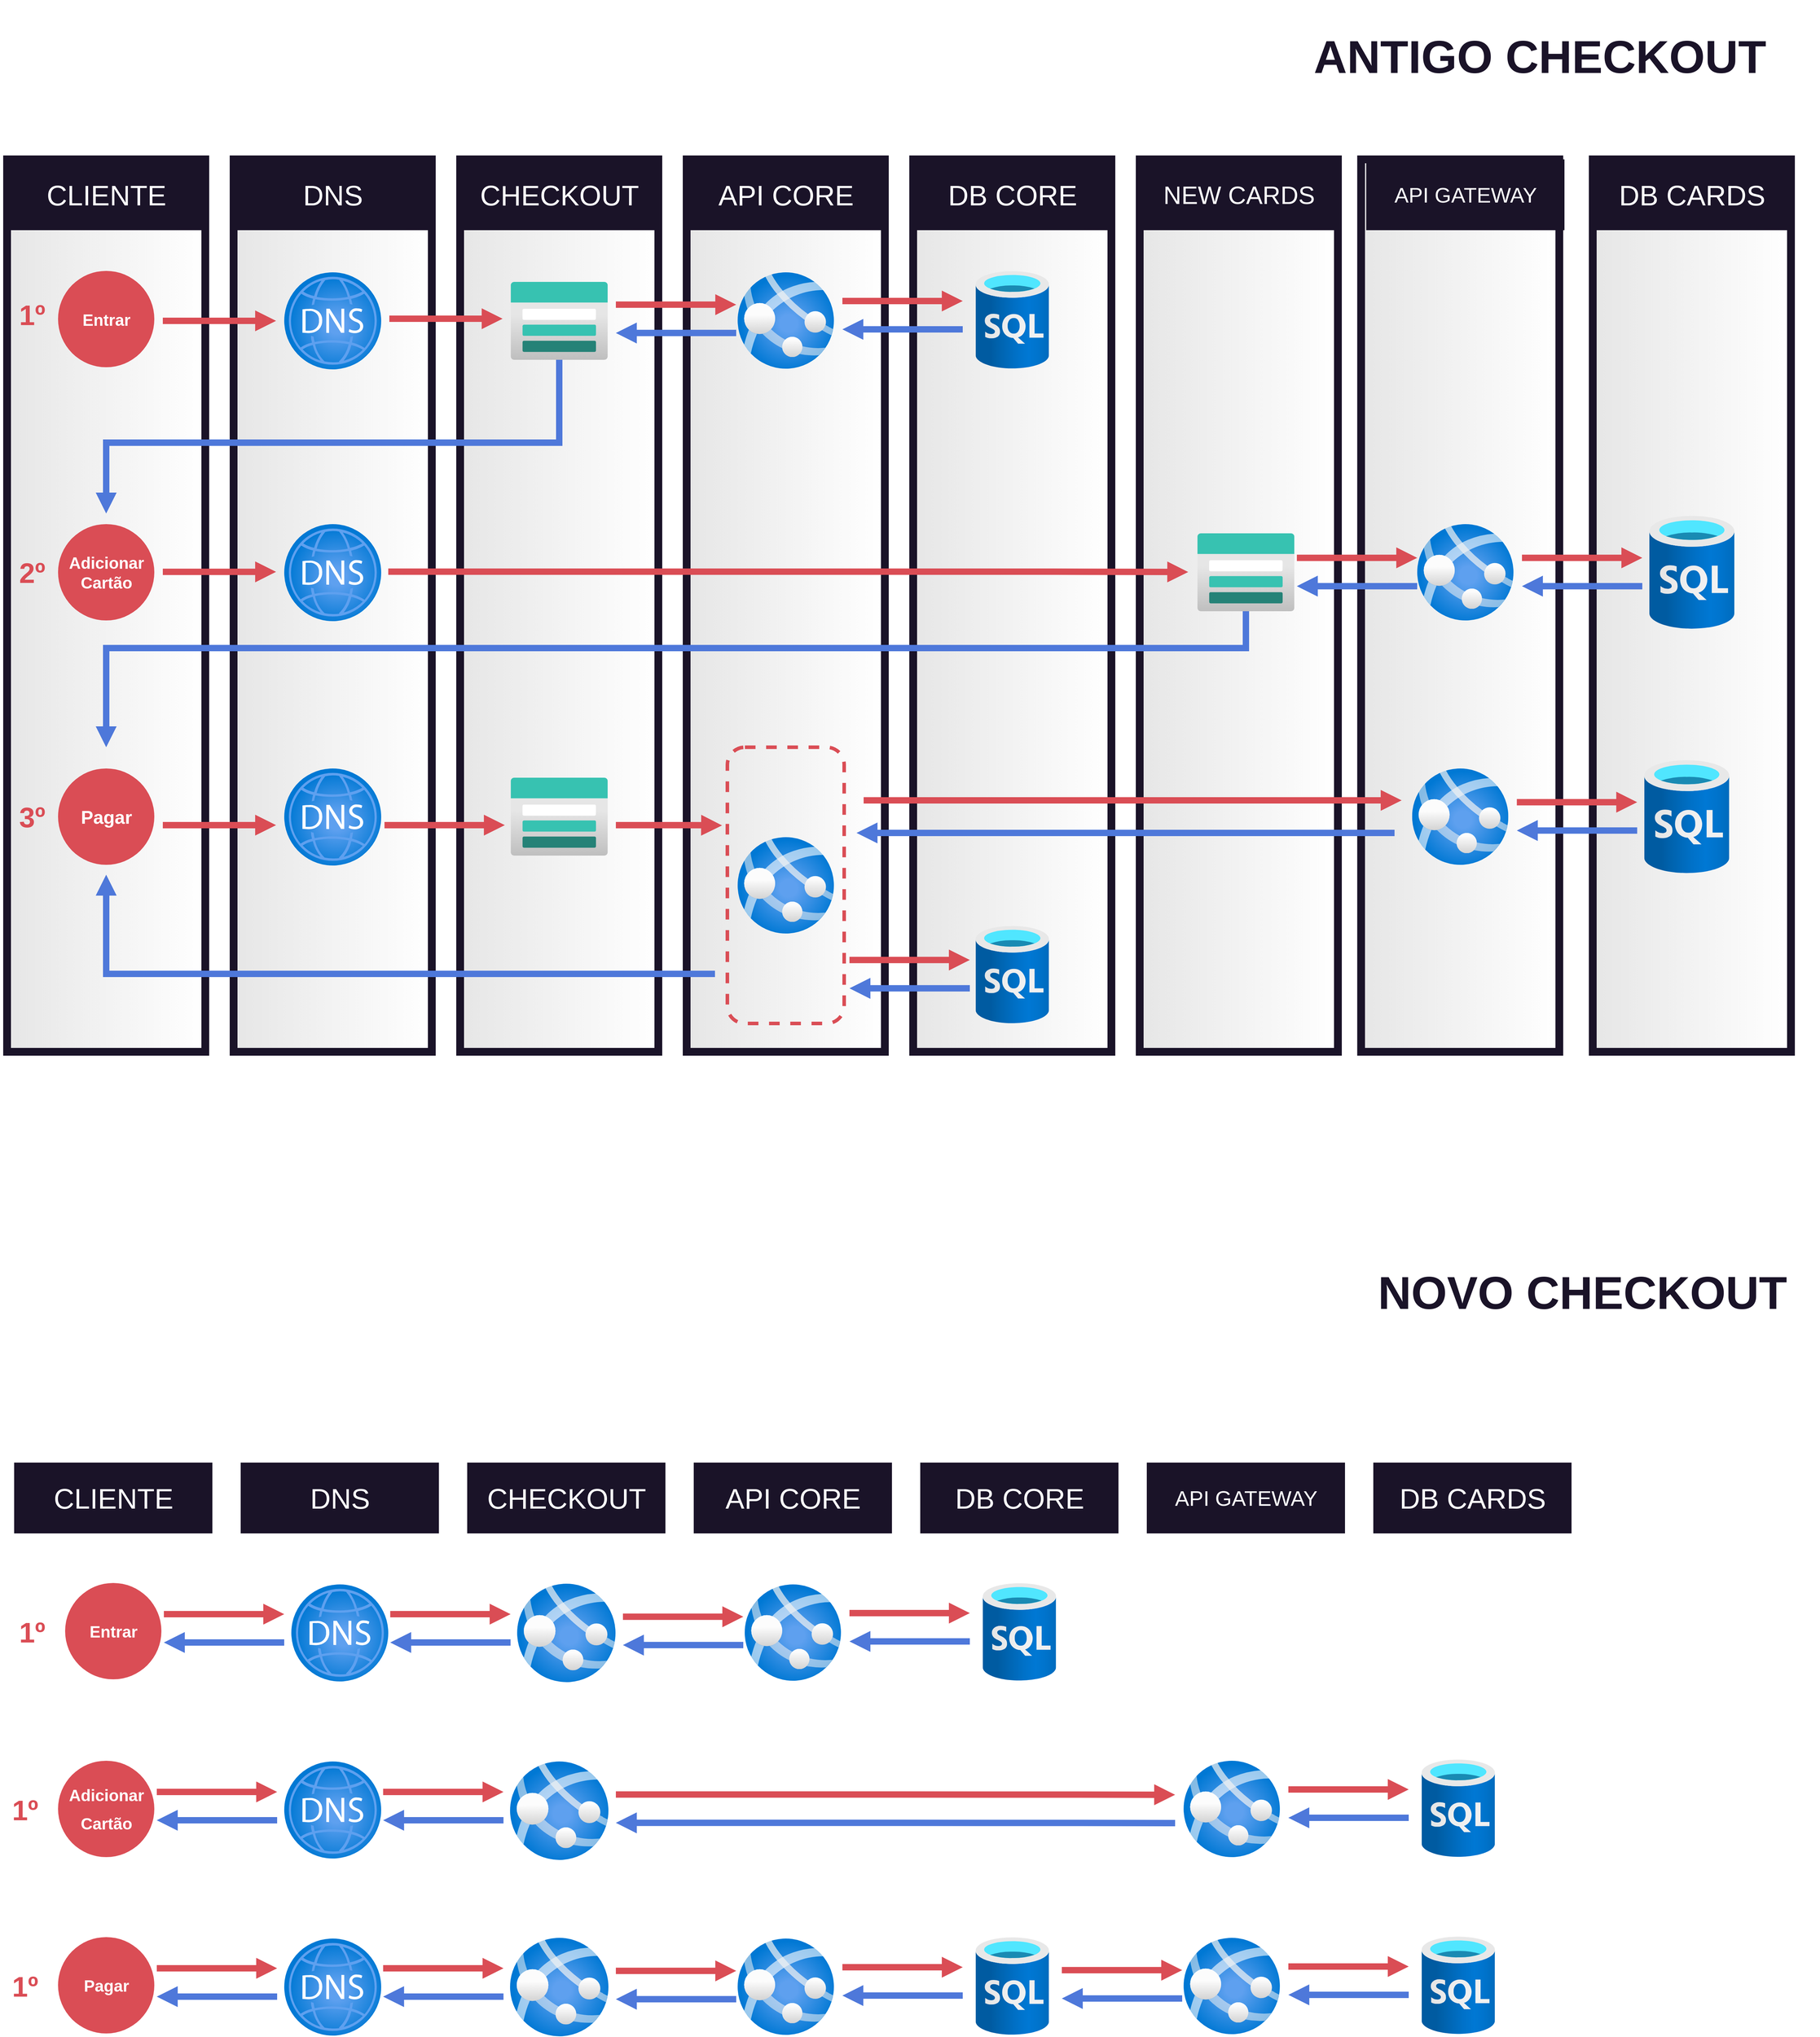<mxfile version="14.2.9" type="github">
  <diagram id="f_o0BvziBfYcsVFwPopD" name="Page-1">
    <mxGraphModel dx="2170" dy="1977" grid="1" gridSize="10" guides="1" tooltips="1" connect="1" arrows="1" fold="1" page="1" pageScale="1" pageWidth="1169" pageHeight="827" math="0" shadow="0">
      <root>
        <mxCell id="0" />
        <mxCell id="1" parent="0" />
        <mxCell id="vXBK9l9yCr8DbJ2hp1-x-25" value="" style="rounded=0;whiteSpace=wrap;html=1;strokeColor=#1A1328;strokeWidth=11;gradientDirection=east;gradientColor=#FFFFFF;fillColor=#E6E6E6;" vertex="1" parent="1">
          <mxGeometry x="2320" y="220" width="280" height="1260" as="geometry" />
        </mxCell>
        <mxCell id="vXBK9l9yCr8DbJ2hp1-x-24" value="" style="rounded=0;whiteSpace=wrap;html=1;strokeColor=#1A1328;strokeWidth=11;gradientDirection=east;gradientColor=#FFFFFF;fillColor=#E6E6E6;" vertex="1" parent="1">
          <mxGeometry x="1992.75" y="220" width="280" height="1260" as="geometry" />
        </mxCell>
        <mxCell id="vXBK9l9yCr8DbJ2hp1-x-21" value="" style="rounded=0;whiteSpace=wrap;html=1;strokeColor=#1A1328;strokeWidth=11;gradientDirection=east;gradientColor=#FFFFFF;fillColor=#E6E6E6;" vertex="1" parent="1">
          <mxGeometry x="1680" y="220" width="280" height="1260" as="geometry" />
        </mxCell>
        <mxCell id="vXBK9l9yCr8DbJ2hp1-x-19" value="" style="rounded=0;whiteSpace=wrap;html=1;strokeColor=#1A1328;strokeWidth=11;gradientDirection=east;gradientColor=#FFFFFF;fillColor=#E6E6E6;" vertex="1" parent="1">
          <mxGeometry x="1360" y="220" width="280" height="1260" as="geometry" />
        </mxCell>
        <mxCell id="vXBK9l9yCr8DbJ2hp1-x-18" value="" style="rounded=0;whiteSpace=wrap;html=1;strokeColor=#1A1328;strokeWidth=11;gradientDirection=east;gradientColor=#FFFFFF;fillColor=#E6E6E6;" vertex="1" parent="1">
          <mxGeometry x="1040" y="220" width="280" height="1260" as="geometry" />
        </mxCell>
        <mxCell id="vXBK9l9yCr8DbJ2hp1-x-17" value="" style="rounded=0;whiteSpace=wrap;html=1;strokeColor=#1A1328;strokeWidth=11;gradientDirection=east;gradientColor=#FFFFFF;fillColor=#E6E6E6;" vertex="1" parent="1">
          <mxGeometry x="720" y="220" width="280" height="1260" as="geometry" />
        </mxCell>
        <mxCell id="vXBK9l9yCr8DbJ2hp1-x-10" value="" style="rounded=0;whiteSpace=wrap;html=1;strokeColor=#1A1328;strokeWidth=11;gradientDirection=east;gradientColor=#FFFFFF;fillColor=#E6E6E6;" vertex="1" parent="1">
          <mxGeometry x="400" y="220" width="280" height="1260" as="geometry" />
        </mxCell>
        <mxCell id="3HDrs7TiIz97HyeVfw63-21" value="" style="group" parent="1" vertex="1" connectable="0">
          <mxGeometry x="80" y="220" width="280" height="1260" as="geometry" />
        </mxCell>
        <mxCell id="vXBK9l9yCr8DbJ2hp1-x-9" value="" style="rounded=0;whiteSpace=wrap;html=1;strokeColor=#1A1328;strokeWidth=11;gradientDirection=east;gradientColor=#FFFFFF;fillColor=#E6E6E6;" vertex="1" parent="3HDrs7TiIz97HyeVfw63-21">
          <mxGeometry width="280" height="1260" as="geometry" />
        </mxCell>
        <mxCell id="3HDrs7TiIz97HyeVfw63-8" value="" style="rounded=0;whiteSpace=wrap;html=1;strokeColor=none;fillColor=#1a1328;" parent="3HDrs7TiIz97HyeVfw63-21" vertex="1">
          <mxGeometry width="280" height="100" as="geometry" />
        </mxCell>
        <mxCell id="3HDrs7TiIz97HyeVfw63-1" value="&lt;blockquote&gt;&lt;font style=&quot;font-size: 40px&quot; color=&quot;#ffffff&quot;&gt;CLIENTE&lt;/font&gt;&lt;/blockquote&gt;" style="text;html=1;align=center;verticalAlign=middle;resizable=0;points=[];autosize=1;" parent="3HDrs7TiIz97HyeVfw63-21" vertex="1">
          <mxGeometry x="10" y="25" width="260" height="50" as="geometry" />
        </mxCell>
        <mxCell id="KzzJCXppMp0--s7cKcIQ-2" value="&lt;p&gt;&lt;span style=&quot;font-size: 40px&quot;&gt;&lt;font color=&quot;#da4d55&quot;&gt;&lt;b&gt;1º&lt;/b&gt;&lt;/font&gt;&lt;/span&gt;&lt;/p&gt;" style="text;html=1;align=center;verticalAlign=middle;resizable=0;points=[];autosize=1;" parent="3HDrs7TiIz97HyeVfw63-21" vertex="1">
          <mxGeometry x="10" y="194" width="50" height="50" as="geometry" />
        </mxCell>
        <mxCell id="vXBK9l9yCr8DbJ2hp1-x-8" value="&lt;p&gt;&lt;span style=&quot;font-size: 40px&quot;&gt;&lt;font color=&quot;#da4d55&quot;&gt;&lt;b&gt;3º&lt;/b&gt;&lt;/font&gt;&lt;/span&gt;&lt;/p&gt;" style="text;html=1;align=center;verticalAlign=middle;resizable=0;points=[];autosize=1;" vertex="1" parent="3HDrs7TiIz97HyeVfw63-21">
          <mxGeometry x="10" y="903" width="50" height="50" as="geometry" />
        </mxCell>
        <mxCell id="vXBK9l9yCr8DbJ2hp1-x-5" value="" style="group" vertex="1" connectable="0" parent="1">
          <mxGeometry x="130" y="2230" width="200" height="136" as="geometry" />
        </mxCell>
        <mxCell id="vXBK9l9yCr8DbJ2hp1-x-6" value="" style="ellipse;whiteSpace=wrap;html=1;aspect=fixed;fillColor=#DA4D55;strokeColor=none;" vertex="1" parent="vXBK9l9yCr8DbJ2hp1-x-5">
          <mxGeometry x="32" width="136" height="136" as="geometry" />
        </mxCell>
        <mxCell id="vXBK9l9yCr8DbJ2hp1-x-7" value="&lt;blockquote&gt;&lt;font color=&quot;#ffffff&quot;&gt;&lt;span style=&quot;font-size: 23px&quot;&gt;&lt;b&gt;Entrar&lt;/b&gt;&lt;/span&gt;&lt;/font&gt;&lt;/blockquote&gt;" style="text;html=1;align=center;verticalAlign=middle;resizable=0;points=[];autosize=1;" vertex="1" parent="vXBK9l9yCr8DbJ2hp1-x-5">
          <mxGeometry x="20" y="44" width="160" height="50" as="geometry" />
        </mxCell>
        <mxCell id="aMvKOuap34xrqxoU1A8s-1" value="" style="group" parent="1" vertex="1" connectable="0">
          <mxGeometry x="120" y="377.5" width="200" height="136" as="geometry" />
        </mxCell>
        <mxCell id="aMvKOuap34xrqxoU1A8s-2" value="" style="ellipse;whiteSpace=wrap;html=1;aspect=fixed;fillColor=#DA4D55;strokeColor=none;" parent="aMvKOuap34xrqxoU1A8s-1" vertex="1">
          <mxGeometry x="32" width="136" height="136" as="geometry" />
        </mxCell>
        <mxCell id="aMvKOuap34xrqxoU1A8s-3" value="&lt;blockquote&gt;&lt;font color=&quot;#ffffff&quot;&gt;&lt;span style=&quot;font-size: 23px&quot;&gt;&lt;b&gt;Entrar&lt;/b&gt;&lt;/span&gt;&lt;/font&gt;&lt;/blockquote&gt;" style="text;html=1;align=center;verticalAlign=middle;resizable=0;points=[];autosize=1;" parent="aMvKOuap34xrqxoU1A8s-1" vertex="1">
          <mxGeometry x="20" y="44" width="160" height="50" as="geometry" />
        </mxCell>
        <mxCell id="KzzJCXppMp0--s7cKcIQ-30" value="" style="rounded=1;whiteSpace=wrap;html=1;gradientColor=none;fillColor=none;dashed=1;strokeColor=#DA4D55;strokeWidth=5;glass=0;" parent="1" vertex="1">
          <mxGeometry x="1097.5" y="1050" width="165" height="390" as="geometry" />
        </mxCell>
        <mxCell id="3HDrs7TiIz97HyeVfw63-12" value="" style="shape=image;imageAspect=0;aspect=fixed;verticalLabelPosition=bottom;verticalAlign=top;image=https://encrypted-tbn0.gstatic.com/images?q=tbn:ANd9GcRmZmVbQkiHEiLqcfqpbLFbAjQ5cH3HpS4ydA&amp;usqp=CAU;" parent="1" vertex="1">
          <mxGeometry x="70" y="-5" width="370.91" height="160" as="geometry" />
        </mxCell>
        <mxCell id="3HDrs7TiIz97HyeVfw63-22" value="" style="group" parent="1" vertex="1" connectable="0">
          <mxGeometry x="400" y="220" width="280" height="100" as="geometry" />
        </mxCell>
        <mxCell id="3HDrs7TiIz97HyeVfw63-14" value="" style="rounded=0;whiteSpace=wrap;html=1;strokeColor=none;fillColor=#1a1328;" parent="3HDrs7TiIz97HyeVfw63-22" vertex="1">
          <mxGeometry width="280" height="100" as="geometry" />
        </mxCell>
        <mxCell id="3HDrs7TiIz97HyeVfw63-2" value="&lt;blockquote&gt;&lt;span style=&quot;font-size: 40px&quot;&gt;&lt;font color=&quot;#ffffff&quot;&gt;DNS&lt;/font&gt;&lt;/span&gt;&lt;/blockquote&gt;" style="text;html=1;align=center;verticalAlign=middle;resizable=0;points=[];autosize=1;" parent="3HDrs7TiIz97HyeVfw63-22" vertex="1">
          <mxGeometry x="50" y="25" width="180" height="50" as="geometry" />
        </mxCell>
        <mxCell id="3HDrs7TiIz97HyeVfw63-23" value="" style="group" parent="1" vertex="1" connectable="0">
          <mxGeometry x="700" y="220" width="320" height="100" as="geometry" />
        </mxCell>
        <mxCell id="3HDrs7TiIz97HyeVfw63-15" value="" style="rounded=0;whiteSpace=wrap;html=1;strokeColor=none;fillColor=#1a1328;" parent="3HDrs7TiIz97HyeVfw63-23" vertex="1">
          <mxGeometry x="20" width="280" height="100" as="geometry" />
        </mxCell>
        <mxCell id="3HDrs7TiIz97HyeVfw63-3" value="&lt;blockquote&gt;&lt;font style=&quot;font-size: 40px&quot; color=&quot;#ffffff&quot;&gt;CHECKOUT&lt;/font&gt;&lt;/blockquote&gt;" style="text;html=1;align=center;verticalAlign=middle;resizable=0;points=[];autosize=1;" parent="3HDrs7TiIz97HyeVfw63-23" vertex="1">
          <mxGeometry y="25" width="320" height="50" as="geometry" />
        </mxCell>
        <mxCell id="3HDrs7TiIz97HyeVfw63-24" value="" style="group" parent="1" vertex="1" connectable="0">
          <mxGeometry x="1035" y="220" width="290" height="100" as="geometry" />
        </mxCell>
        <mxCell id="3HDrs7TiIz97HyeVfw63-16" value="" style="rounded=0;whiteSpace=wrap;html=1;strokeColor=none;fillColor=#1a1328;" parent="3HDrs7TiIz97HyeVfw63-24" vertex="1">
          <mxGeometry x="5" width="280" height="100" as="geometry" />
        </mxCell>
        <mxCell id="3HDrs7TiIz97HyeVfw63-4" value="&lt;blockquote&gt;&lt;font style=&quot;font-size: 40px&quot; color=&quot;#ffffff&quot;&gt;API CORE&lt;/font&gt;&lt;/blockquote&gt;" style="text;html=1;align=center;verticalAlign=middle;resizable=0;points=[];autosize=1;" parent="3HDrs7TiIz97HyeVfw63-24" vertex="1">
          <mxGeometry y="25" width="290" height="50" as="geometry" />
        </mxCell>
        <mxCell id="3HDrs7TiIz97HyeVfw63-25" value="" style="group" parent="1" vertex="1" connectable="0">
          <mxGeometry x="1360" y="220" width="280" height="100" as="geometry" />
        </mxCell>
        <mxCell id="3HDrs7TiIz97HyeVfw63-17" value="" style="rounded=0;whiteSpace=wrap;html=1;strokeColor=none;fillColor=#1a1328;" parent="3HDrs7TiIz97HyeVfw63-25" vertex="1">
          <mxGeometry width="280" height="100" as="geometry" />
        </mxCell>
        <mxCell id="3HDrs7TiIz97HyeVfw63-5" value="&lt;blockquote&gt;&lt;font style=&quot;font-size: 40px&quot; color=&quot;#ffffff&quot;&gt;DB CORE&lt;/font&gt;&lt;/blockquote&gt;" style="text;html=1;align=center;verticalAlign=middle;resizable=0;points=[];autosize=1;" parent="3HDrs7TiIz97HyeVfw63-25" vertex="1">
          <mxGeometry y="25" width="280" height="50" as="geometry" />
        </mxCell>
        <mxCell id="3HDrs7TiIz97HyeVfw63-26" value="" style="group" parent="1" vertex="1" connectable="0">
          <mxGeometry x="1990" y="220" width="300" height="100" as="geometry" />
        </mxCell>
        <mxCell id="3HDrs7TiIz97HyeVfw63-18" value="" style="rounded=0;whiteSpace=wrap;html=1;strokeColor=none;fillColor=#1a1328;" parent="3HDrs7TiIz97HyeVfw63-26" vertex="1">
          <mxGeometry x="10" width="280" height="100" as="geometry" />
        </mxCell>
        <mxCell id="3HDrs7TiIz97HyeVfw63-6" value="&lt;blockquote style=&quot;font-size: 30px&quot;&gt;&lt;font color=&quot;#ffffff&quot; style=&quot;font-size: 30px&quot;&gt;API&amp;nbsp;&lt;/font&gt;&lt;span style=&quot;color: rgb(255 , 255 , 255)&quot;&gt;GATEWAY&lt;/span&gt;&lt;/blockquote&gt;" style="text;html=1;align=center;verticalAlign=middle;resizable=0;points=[];autosize=1;" parent="3HDrs7TiIz97HyeVfw63-26" vertex="1">
          <mxGeometry y="10" width="300" height="80" as="geometry" />
        </mxCell>
        <mxCell id="3HDrs7TiIz97HyeVfw63-27" value="" style="group" parent="1" vertex="1" connectable="0">
          <mxGeometry x="2310" y="220" width="300" height="100" as="geometry" />
        </mxCell>
        <mxCell id="3HDrs7TiIz97HyeVfw63-19" value="" style="rounded=0;whiteSpace=wrap;html=1;strokeColor=none;fillColor=#1a1328;" parent="3HDrs7TiIz97HyeVfw63-27" vertex="1">
          <mxGeometry x="10" width="280" height="100" as="geometry" />
        </mxCell>
        <mxCell id="3HDrs7TiIz97HyeVfw63-7" value="&lt;blockquote&gt;&lt;font style=&quot;font-size: 40px&quot; color=&quot;#ffffff&quot;&gt;DB CARDS&lt;/font&gt;&lt;/blockquote&gt;" style="text;html=1;align=center;verticalAlign=middle;resizable=0;points=[];autosize=1;" parent="3HDrs7TiIz97HyeVfw63-27" vertex="1">
          <mxGeometry y="25" width="300" height="50" as="geometry" />
        </mxCell>
        <mxCell id="3HDrs7TiIz97HyeVfw63-43" style="edgeStyle=orthogonalEdgeStyle;rounded=0;orthogonalLoop=1;jettySize=auto;html=1;strokeWidth=9;endArrow=block;endFill=1;strokeColor=#DA4D55;" parent="1" edge="1">
          <mxGeometry relative="1" as="geometry">
            <mxPoint x="300" y="448" as="sourcePoint" />
            <mxPoint x="460" y="448" as="targetPoint" />
          </mxGeometry>
        </mxCell>
        <mxCell id="3HDrs7TiIz97HyeVfw63-30" value="" style="aspect=fixed;html=1;points=[];align=center;image;fontSize=12;image=img/lib/azure2/networking/DNS_Zones.svg;strokeColor=#FFFFFF;fillColor=#1a1328;" parent="1" vertex="1">
          <mxGeometry x="471.5" y="379.5" width="137" height="137" as="geometry" />
        </mxCell>
        <mxCell id="3HDrs7TiIz97HyeVfw63-33" value="" style="aspect=fixed;html=1;points=[];align=center;image;fontSize=12;image=img/lib/azure2/storage/Storage_Accounts.svg;strokeColor=#FFFFFF;fillColor=#1a1328;" parent="1" vertex="1">
          <mxGeometry x="791.25" y="393" width="137.5" height="110" as="geometry" />
        </mxCell>
        <mxCell id="3HDrs7TiIz97HyeVfw63-37" value="" style="aspect=fixed;html=1;points=[];align=center;image;fontSize=12;image=img/lib/azure2/containers/App_Services.svg;strokeColor=#FFFFFF;fillColor=#1a1328;" parent="1" vertex="1">
          <mxGeometry x="1112" y="379.5" width="136" height="136" as="geometry" />
        </mxCell>
        <mxCell id="3HDrs7TiIz97HyeVfw63-39" value="" style="aspect=fixed;html=1;points=[];align=center;image;fontSize=12;image=img/lib/azure2/databases/SQL_Database.svg;strokeColor=#FFFFFF;fillColor=#1A1328;" parent="1" vertex="1">
          <mxGeometry x="1448.25" y="377.5" width="103.5" height="138" as="geometry" />
        </mxCell>
        <mxCell id="3HDrs7TiIz97HyeVfw63-40" value="" style="aspect=fixed;html=1;points=[];align=center;image;fontSize=12;image=img/lib/azure2/containers/App_Services.svg;strokeColor=#FFFFFF;fillColor=#1a1328;" parent="1" vertex="1">
          <mxGeometry x="2072" y="735" width="136" height="136" as="geometry" />
        </mxCell>
        <mxCell id="3HDrs7TiIz97HyeVfw63-42" value="" style="aspect=fixed;html=1;points=[];align=center;image;fontSize=12;image=img/lib/azure2/databases/SQL_Database.svg;strokeColor=#FFFFFF;fillColor=#1A1328;" parent="1" vertex="1">
          <mxGeometry x="2400" y="723" width="120" height="160" as="geometry" />
        </mxCell>
        <mxCell id="3HDrs7TiIz97HyeVfw63-44" style="edgeStyle=orthogonalEdgeStyle;rounded=0;orthogonalLoop=1;jettySize=auto;html=1;strokeWidth=9;endArrow=block;endFill=1;strokeColor=#DA4D55;" parent="1" edge="1">
          <mxGeometry relative="1" as="geometry">
            <mxPoint x="620" y="445" as="sourcePoint" />
            <mxPoint x="780" y="445" as="targetPoint" />
          </mxGeometry>
        </mxCell>
        <mxCell id="3HDrs7TiIz97HyeVfw63-53" style="edgeStyle=orthogonalEdgeStyle;rounded=0;orthogonalLoop=1;jettySize=auto;html=1;strokeWidth=9;endArrow=block;endFill=1;strokeColor=#DA4D55;" parent="1" edge="1">
          <mxGeometry relative="1" as="geometry">
            <mxPoint x="1260" y="420.0" as="sourcePoint" />
            <mxPoint x="1430" y="420.0" as="targetPoint" />
          </mxGeometry>
        </mxCell>
        <mxCell id="3HDrs7TiIz97HyeVfw63-54" style="edgeStyle=orthogonalEdgeStyle;rounded=0;orthogonalLoop=1;jettySize=auto;html=1;strokeWidth=9;endArrow=none;endFill=0;startArrow=block;startFill=1;strokeColor=#4E78DA;" parent="1" edge="1">
          <mxGeometry relative="1" as="geometry">
            <mxPoint x="1260" y="460.0" as="sourcePoint" />
            <mxPoint x="1430" y="460.0" as="targetPoint" />
          </mxGeometry>
        </mxCell>
        <mxCell id="3HDrs7TiIz97HyeVfw63-55" style="edgeStyle=orthogonalEdgeStyle;rounded=0;orthogonalLoop=1;jettySize=auto;html=1;strokeWidth=9;endArrow=block;endFill=1;strokeColor=#DA4D55;" parent="1" edge="1">
          <mxGeometry relative="1" as="geometry">
            <mxPoint x="940" y="425.16" as="sourcePoint" />
            <mxPoint x="1110" y="425.16" as="targetPoint" />
          </mxGeometry>
        </mxCell>
        <mxCell id="3HDrs7TiIz97HyeVfw63-56" style="edgeStyle=orthogonalEdgeStyle;rounded=0;orthogonalLoop=1;jettySize=auto;html=1;strokeWidth=9;endArrow=none;endFill=0;startArrow=block;startFill=1;strokeColor=#4E78DA;" parent="1" edge="1">
          <mxGeometry relative="1" as="geometry">
            <mxPoint x="940" y="465.16" as="sourcePoint" />
            <mxPoint x="1110" y="465.16" as="targetPoint" />
          </mxGeometry>
        </mxCell>
        <mxCell id="KzzJCXppMp0--s7cKcIQ-1" style="edgeStyle=orthogonalEdgeStyle;rounded=0;orthogonalLoop=1;jettySize=auto;html=1;strokeWidth=9;endArrow=none;endFill=0;startArrow=block;startFill=1;strokeColor=#4E78DA;" parent="1" target="3HDrs7TiIz97HyeVfw63-33" edge="1">
          <mxGeometry relative="1" as="geometry">
            <mxPoint x="220" y="720" as="sourcePoint" />
            <mxPoint x="880" y="560.0" as="targetPoint" />
            <Array as="points">
              <mxPoint x="220" y="620" />
              <mxPoint x="860" y="620" />
            </Array>
          </mxGeometry>
        </mxCell>
        <mxCell id="KzzJCXppMp0--s7cKcIQ-6" style="edgeStyle=orthogonalEdgeStyle;rounded=0;orthogonalLoop=1;jettySize=auto;html=1;strokeWidth=9;endArrow=block;endFill=1;strokeColor=#DA4D55;" parent="1" edge="1">
          <mxGeometry relative="1" as="geometry">
            <mxPoint x="618.5" y="802.07" as="sourcePoint" />
            <mxPoint x="1748.5" y="802.57" as="targetPoint" />
            <Array as="points">
              <mxPoint x="1558.5" y="802.57" />
              <mxPoint x="1558.5" y="802.57" />
            </Array>
          </mxGeometry>
        </mxCell>
        <mxCell id="KzzJCXppMp0--s7cKcIQ-8" value="" style="group" parent="1" vertex="1" connectable="0">
          <mxGeometry x="1670" y="220" width="320" height="100" as="geometry" />
        </mxCell>
        <mxCell id="KzzJCXppMp0--s7cKcIQ-9" value="" style="rounded=0;whiteSpace=wrap;html=1;strokeColor=none;fillColor=#1a1328;" parent="KzzJCXppMp0--s7cKcIQ-8" vertex="1">
          <mxGeometry x="10" width="280" height="100" as="geometry" />
        </mxCell>
        <mxCell id="KzzJCXppMp0--s7cKcIQ-10" value="&lt;blockquote&gt;&lt;font color=&quot;#ffffff&quot; style=&quot;font-size: 35px&quot;&gt;NEW CARDS&lt;/font&gt;&lt;/blockquote&gt;" style="text;html=1;align=center;verticalAlign=middle;resizable=0;points=[];autosize=1;" parent="KzzJCXppMp0--s7cKcIQ-8" vertex="1">
          <mxGeometry x="-5" y="25" width="310" height="50" as="geometry" />
        </mxCell>
        <mxCell id="KzzJCXppMp0--s7cKcIQ-11" value="" style="aspect=fixed;html=1;points=[];align=center;image;fontSize=12;image=img/lib/azure2/storage/Storage_Accounts.svg;strokeColor=#FFFFFF;fillColor=#1a1328;" parent="1" vertex="1">
          <mxGeometry x="1761.25" y="748" width="137.5" height="110" as="geometry" />
        </mxCell>
        <mxCell id="KzzJCXppMp0--s7cKcIQ-12" style="edgeStyle=orthogonalEdgeStyle;rounded=0;orthogonalLoop=1;jettySize=auto;html=1;strokeWidth=9;endArrow=block;endFill=1;strokeColor=#DA4D55;" parent="1" edge="1">
          <mxGeometry relative="1" as="geometry">
            <mxPoint x="2220" y="782.58" as="sourcePoint" />
            <mxPoint x="2390" y="782.58" as="targetPoint" />
          </mxGeometry>
        </mxCell>
        <mxCell id="KzzJCXppMp0--s7cKcIQ-13" style="edgeStyle=orthogonalEdgeStyle;rounded=0;orthogonalLoop=1;jettySize=auto;html=1;strokeWidth=9;endArrow=none;endFill=0;startArrow=block;startFill=1;strokeColor=#4E78DA;" parent="1" edge="1">
          <mxGeometry relative="1" as="geometry">
            <mxPoint x="2220" y="822.58" as="sourcePoint" />
            <mxPoint x="2390" y="822.58" as="targetPoint" />
          </mxGeometry>
        </mxCell>
        <mxCell id="KzzJCXppMp0--s7cKcIQ-14" style="edgeStyle=orthogonalEdgeStyle;rounded=0;orthogonalLoop=1;jettySize=auto;html=1;strokeWidth=9;endArrow=block;endFill=1;strokeColor=#DA4D55;" parent="1" edge="1">
          <mxGeometry relative="1" as="geometry">
            <mxPoint x="1902" y="782.58" as="sourcePoint" />
            <mxPoint x="2072" y="782.58" as="targetPoint" />
          </mxGeometry>
        </mxCell>
        <mxCell id="KzzJCXppMp0--s7cKcIQ-15" style="edgeStyle=orthogonalEdgeStyle;rounded=0;orthogonalLoop=1;jettySize=auto;html=1;strokeWidth=9;endArrow=none;endFill=0;startArrow=block;startFill=1;strokeColor=#4E78DA;" parent="1" edge="1">
          <mxGeometry relative="1" as="geometry">
            <mxPoint x="1902" y="822.58" as="sourcePoint" />
            <mxPoint x="2072" y="822.58" as="targetPoint" />
          </mxGeometry>
        </mxCell>
        <mxCell id="KzzJCXppMp0--s7cKcIQ-16" style="edgeStyle=orthogonalEdgeStyle;rounded=0;orthogonalLoop=1;jettySize=auto;html=1;strokeWidth=9;endArrow=none;endFill=0;startArrow=block;startFill=1;strokeColor=#4E78DA;" parent="1" target="KzzJCXppMp0--s7cKcIQ-11" edge="1">
          <mxGeometry relative="1" as="geometry">
            <mxPoint x="220" y="1050" as="sourcePoint" />
            <mxPoint x="1820" y="860" as="targetPoint" />
            <Array as="points">
              <mxPoint x="220" y="910" />
              <mxPoint x="1830" y="910" />
            </Array>
          </mxGeometry>
        </mxCell>
        <mxCell id="KzzJCXppMp0--s7cKcIQ-17" value="" style="aspect=fixed;html=1;points=[];align=center;image;fontSize=12;image=img/lib/azure2/networking/DNS_Zones.svg;strokeColor=#FFFFFF;fillColor=#1a1328;" parent="1" vertex="1">
          <mxGeometry x="471.5" y="735" width="137" height="137" as="geometry" />
        </mxCell>
        <mxCell id="KzzJCXppMp0--s7cKcIQ-18" style="edgeStyle=orthogonalEdgeStyle;rounded=0;orthogonalLoop=1;jettySize=auto;html=1;strokeWidth=9;endArrow=block;endFill=1;strokeColor=#DA4D55;" parent="1" edge="1">
          <mxGeometry relative="1" as="geometry">
            <mxPoint x="300" y="802.41" as="sourcePoint" />
            <mxPoint x="460" y="802.41" as="targetPoint" />
          </mxGeometry>
        </mxCell>
        <mxCell id="KzzJCXppMp0--s7cKcIQ-21" value="" style="group" parent="1" vertex="1" connectable="0">
          <mxGeometry x="120" y="735" width="200" height="136" as="geometry" />
        </mxCell>
        <mxCell id="KzzJCXppMp0--s7cKcIQ-3" value="" style="ellipse;whiteSpace=wrap;html=1;aspect=fixed;fillColor=#DA4D55;strokeColor=none;" parent="KzzJCXppMp0--s7cKcIQ-21" vertex="1">
          <mxGeometry x="32" width="136" height="136" as="geometry" />
        </mxCell>
        <mxCell id="KzzJCXppMp0--s7cKcIQ-20" value="&lt;blockquote&gt;&lt;font style=&quot;font-size: 23px&quot; color=&quot;#ffffff&quot;&gt;&lt;b&gt;Adicionar&lt;br&gt;Cartão&lt;/b&gt;&lt;/font&gt;&lt;/blockquote&gt;" style="text;html=1;align=center;verticalAlign=middle;resizable=0;points=[];autosize=1;" parent="KzzJCXppMp0--s7cKcIQ-21" vertex="1">
          <mxGeometry y="34" width="200" height="70" as="geometry" />
        </mxCell>
        <mxCell id="KzzJCXppMp0--s7cKcIQ-4" value="&lt;p&gt;&lt;span style=&quot;font-size: 40px&quot;&gt;&lt;font color=&quot;#da4d55&quot;&gt;&lt;b&gt;2º&lt;/b&gt;&lt;/font&gt;&lt;/span&gt;&lt;/p&gt;" style="text;html=1;align=center;verticalAlign=middle;resizable=0;points=[];autosize=1;" parent="KzzJCXppMp0--s7cKcIQ-21" vertex="1">
          <mxGeometry x="-30" y="43" width="50" height="50" as="geometry" />
        </mxCell>
        <mxCell id="KzzJCXppMp0--s7cKcIQ-23" value="" style="group" parent="1" vertex="1" connectable="0">
          <mxGeometry x="120" y="1080" width="200" height="136" as="geometry" />
        </mxCell>
        <mxCell id="KzzJCXppMp0--s7cKcIQ-24" value="" style="ellipse;whiteSpace=wrap;html=1;aspect=fixed;fillColor=#DA4D55;strokeColor=none;" parent="KzzJCXppMp0--s7cKcIQ-23" vertex="1">
          <mxGeometry x="32" width="136" height="136" as="geometry" />
        </mxCell>
        <mxCell id="KzzJCXppMp0--s7cKcIQ-25" value="&lt;blockquote&gt;&lt;font color=&quot;#ffffff&quot; size=&quot;1&quot;&gt;&lt;b style=&quot;font-size: 26px&quot;&gt;Pagar&lt;/b&gt;&lt;/font&gt;&lt;/blockquote&gt;" style="text;html=1;align=center;verticalAlign=middle;resizable=0;points=[];autosize=1;" parent="KzzJCXppMp0--s7cKcIQ-23" vertex="1">
          <mxGeometry x="15" y="44" width="170" height="50" as="geometry" />
        </mxCell>
        <mxCell id="KzzJCXppMp0--s7cKcIQ-26" value="" style="aspect=fixed;html=1;points=[];align=center;image;fontSize=12;image=img/lib/azure2/networking/DNS_Zones.svg;strokeColor=#FFFFFF;fillColor=#1a1328;" parent="1" vertex="1">
          <mxGeometry x="471.5" y="1080" width="137" height="137" as="geometry" />
        </mxCell>
        <mxCell id="KzzJCXppMp0--s7cKcIQ-27" value="" style="aspect=fixed;html=1;points=[];align=center;image;fontSize=12;image=img/lib/azure2/storage/Storage_Accounts.svg;strokeColor=#FFFFFF;fillColor=#1a1328;" parent="1" vertex="1">
          <mxGeometry x="791.25" y="1093" width="137.5" height="110" as="geometry" />
        </mxCell>
        <mxCell id="KzzJCXppMp0--s7cKcIQ-29" value="" style="aspect=fixed;html=1;points=[];align=center;image;fontSize=12;image=img/lib/azure2/containers/App_Services.svg;strokeColor=#FFFFFF;fillColor=#1a1328;" parent="1" vertex="1">
          <mxGeometry x="1112" y="1177" width="136" height="136" as="geometry" />
        </mxCell>
        <mxCell id="KzzJCXppMp0--s7cKcIQ-32" value="" style="aspect=fixed;html=1;points=[];align=center;image;fontSize=12;image=img/lib/azure2/databases/SQL_Database.svg;strokeColor=#FFFFFF;fillColor=#1A1328;" parent="1" vertex="1">
          <mxGeometry x="1448.25" y="1302" width="103.5" height="138" as="geometry" />
        </mxCell>
        <mxCell id="KzzJCXppMp0--s7cKcIQ-33" style="edgeStyle=orthogonalEdgeStyle;rounded=0;orthogonalLoop=1;jettySize=auto;html=1;strokeWidth=9;endArrow=block;endFill=1;strokeColor=#DA4D55;" parent="1" edge="1">
          <mxGeometry relative="1" as="geometry">
            <mxPoint x="1270" y="1350.41" as="sourcePoint" />
            <mxPoint x="1440" y="1350.41" as="targetPoint" />
          </mxGeometry>
        </mxCell>
        <mxCell id="KzzJCXppMp0--s7cKcIQ-34" style="edgeStyle=orthogonalEdgeStyle;rounded=0;orthogonalLoop=1;jettySize=auto;html=1;strokeWidth=9;endArrow=none;endFill=0;startArrow=block;startFill=1;strokeColor=#4E78DA;" parent="1" edge="1">
          <mxGeometry relative="1" as="geometry">
            <mxPoint x="1270" y="1390.41" as="sourcePoint" />
            <mxPoint x="1440" y="1390.41" as="targetPoint" />
          </mxGeometry>
        </mxCell>
        <mxCell id="KzzJCXppMp0--s7cKcIQ-35" style="edgeStyle=orthogonalEdgeStyle;rounded=0;orthogonalLoop=1;jettySize=auto;html=1;strokeWidth=9;endArrow=block;endFill=1;strokeColor=#DA4D55;" parent="1" edge="1">
          <mxGeometry relative="1" as="geometry">
            <mxPoint x="300" y="1160.0" as="sourcePoint" />
            <mxPoint x="460" y="1160.0" as="targetPoint" />
          </mxGeometry>
        </mxCell>
        <mxCell id="KzzJCXppMp0--s7cKcIQ-36" value="" style="aspect=fixed;html=1;points=[];align=center;image;fontSize=12;image=img/lib/azure2/containers/App_Services.svg;strokeColor=#FFFFFF;fillColor=#1a1328;" parent="1" vertex="1">
          <mxGeometry x="2064.75" y="1080" width="136" height="136" as="geometry" />
        </mxCell>
        <mxCell id="KzzJCXppMp0--s7cKcIQ-37" value="" style="aspect=fixed;html=1;points=[];align=center;image;fontSize=12;image=img/lib/azure2/databases/SQL_Database.svg;strokeColor=#FFFFFF;fillColor=#1A1328;" parent="1" vertex="1">
          <mxGeometry x="2392.75" y="1068" width="120" height="160" as="geometry" />
        </mxCell>
        <mxCell id="KzzJCXppMp0--s7cKcIQ-39" style="edgeStyle=orthogonalEdgeStyle;rounded=0;orthogonalLoop=1;jettySize=auto;html=1;strokeWidth=9;endArrow=block;endFill=1;strokeColor=#DA4D55;" parent="1" edge="1">
          <mxGeometry relative="1" as="geometry">
            <mxPoint x="2212.75" y="1127.58" as="sourcePoint" />
            <mxPoint x="2382.75" y="1127.58" as="targetPoint" />
          </mxGeometry>
        </mxCell>
        <mxCell id="KzzJCXppMp0--s7cKcIQ-40" style="edgeStyle=orthogonalEdgeStyle;rounded=0;orthogonalLoop=1;jettySize=auto;html=1;strokeWidth=9;endArrow=none;endFill=0;startArrow=block;startFill=1;strokeColor=#4E78DA;" parent="1" edge="1">
          <mxGeometry relative="1" as="geometry">
            <mxPoint x="2212.75" y="1167.58" as="sourcePoint" />
            <mxPoint x="2382.75" y="1167.58" as="targetPoint" />
          </mxGeometry>
        </mxCell>
        <mxCell id="KzzJCXppMp0--s7cKcIQ-43" style="edgeStyle=orthogonalEdgeStyle;rounded=0;orthogonalLoop=1;jettySize=auto;html=1;strokeWidth=9;endArrow=block;endFill=1;strokeColor=#DA4D55;" parent="1" edge="1">
          <mxGeometry relative="1" as="geometry">
            <mxPoint x="1290" y="1125" as="sourcePoint" />
            <mxPoint x="2050" y="1125" as="targetPoint" />
            <Array as="points">
              <mxPoint x="1555" y="1125.17" />
              <mxPoint x="1555" y="1125.17" />
            </Array>
          </mxGeometry>
        </mxCell>
        <mxCell id="KzzJCXppMp0--s7cKcIQ-44" style="edgeStyle=orthogonalEdgeStyle;rounded=0;orthogonalLoop=1;jettySize=auto;html=1;strokeWidth=9;endArrow=none;endFill=0;startArrow=block;startFill=1;strokeColor=#4E78DA;" parent="1" edge="1">
          <mxGeometry relative="1" as="geometry">
            <mxPoint x="1280" y="1171" as="sourcePoint" />
            <mxPoint x="2040" y="1171" as="targetPoint" />
            <Array as="points">
              <mxPoint x="1630" y="1171" />
              <mxPoint x="1630" y="1171" />
            </Array>
          </mxGeometry>
        </mxCell>
        <mxCell id="KzzJCXppMp0--s7cKcIQ-45" style="edgeStyle=orthogonalEdgeStyle;rounded=0;orthogonalLoop=1;jettySize=auto;html=1;strokeWidth=9;endArrow=block;endFill=1;strokeColor=#DA4D55;" parent="1" edge="1">
          <mxGeometry relative="1" as="geometry">
            <mxPoint x="613.13" y="1160.0" as="sourcePoint" />
            <mxPoint x="783.13" y="1160.0" as="targetPoint" />
          </mxGeometry>
        </mxCell>
        <mxCell id="KzzJCXppMp0--s7cKcIQ-47" style="edgeStyle=orthogonalEdgeStyle;rounded=0;orthogonalLoop=1;jettySize=auto;html=1;strokeWidth=9;endArrow=block;endFill=1;strokeColor=#DA4D55;" parent="1" edge="1">
          <mxGeometry relative="1" as="geometry">
            <mxPoint x="940.0" y="1160.01" as="sourcePoint" />
            <mxPoint x="1090" y="1160.35" as="targetPoint" />
            <Array as="points">
              <mxPoint x="1040" y="1160.35" />
              <mxPoint x="1040" y="1160.35" />
            </Array>
          </mxGeometry>
        </mxCell>
        <mxCell id="KzzJCXppMp0--s7cKcIQ-49" style="edgeStyle=orthogonalEdgeStyle;rounded=0;orthogonalLoop=1;jettySize=auto;html=1;strokeWidth=9;endArrow=none;endFill=0;startArrow=block;startFill=1;strokeColor=#4E78DA;" parent="1" edge="1">
          <mxGeometry relative="1" as="geometry">
            <mxPoint x="220" y="1230" as="sourcePoint" />
            <mxPoint x="1080" y="1370" as="targetPoint" />
            <Array as="points">
              <mxPoint x="220" y="1370" />
              <mxPoint x="1080" y="1370" />
            </Array>
          </mxGeometry>
        </mxCell>
        <mxCell id="KzzJCXppMp0--s7cKcIQ-50" value="&lt;blockquote&gt;&lt;font color=&quot;#1a1328&quot; size=&quot;1&quot;&gt;&lt;b style=&quot;font-size: 65px&quot;&gt;ANTIGO CHECKOUT&lt;/b&gt;&lt;/font&gt;&lt;/blockquote&gt;" style="text;html=1;align=center;verticalAlign=middle;resizable=0;points=[];autosize=1;" parent="1" vertex="1">
          <mxGeometry x="1880" y="45" width="730" height="60" as="geometry" />
        </mxCell>
        <mxCell id="KzzJCXppMp0--s7cKcIQ-51" value="" style="group" parent="1" vertex="1" connectable="0">
          <mxGeometry x="90" y="2060" width="280" height="100" as="geometry" />
        </mxCell>
        <mxCell id="KzzJCXppMp0--s7cKcIQ-52" value="" style="rounded=0;whiteSpace=wrap;html=1;strokeColor=none;fillColor=#1a1328;" parent="KzzJCXppMp0--s7cKcIQ-51" vertex="1">
          <mxGeometry width="280" height="100" as="geometry" />
        </mxCell>
        <mxCell id="KzzJCXppMp0--s7cKcIQ-53" value="&lt;blockquote&gt;&lt;font style=&quot;font-size: 40px&quot; color=&quot;#ffffff&quot;&gt;CLIENTE&lt;/font&gt;&lt;/blockquote&gt;" style="text;html=1;align=center;verticalAlign=middle;resizable=0;points=[];autosize=1;" parent="KzzJCXppMp0--s7cKcIQ-51" vertex="1">
          <mxGeometry x="10" y="25" width="260" height="50" as="geometry" />
        </mxCell>
        <mxCell id="KzzJCXppMp0--s7cKcIQ-54" value="" style="group" parent="1" vertex="1" connectable="0">
          <mxGeometry x="410" y="2060" width="280" height="100" as="geometry" />
        </mxCell>
        <mxCell id="KzzJCXppMp0--s7cKcIQ-55" value="" style="rounded=0;whiteSpace=wrap;html=1;strokeColor=none;fillColor=#1a1328;" parent="KzzJCXppMp0--s7cKcIQ-54" vertex="1">
          <mxGeometry width="280" height="100" as="geometry" />
        </mxCell>
        <mxCell id="KzzJCXppMp0--s7cKcIQ-56" value="&lt;blockquote&gt;&lt;span style=&quot;font-size: 40px&quot;&gt;&lt;font color=&quot;#ffffff&quot;&gt;DNS&lt;/font&gt;&lt;/span&gt;&lt;/blockquote&gt;" style="text;html=1;align=center;verticalAlign=middle;resizable=0;points=[];autosize=1;" parent="KzzJCXppMp0--s7cKcIQ-54" vertex="1">
          <mxGeometry x="50" y="25" width="180" height="50" as="geometry" />
        </mxCell>
        <mxCell id="KzzJCXppMp0--s7cKcIQ-57" value="" style="group" parent="1" vertex="1" connectable="0">
          <mxGeometry x="710" y="2060" width="320" height="100" as="geometry" />
        </mxCell>
        <mxCell id="KzzJCXppMp0--s7cKcIQ-58" value="" style="rounded=0;whiteSpace=wrap;html=1;strokeColor=none;fillColor=#1a1328;" parent="KzzJCXppMp0--s7cKcIQ-57" vertex="1">
          <mxGeometry x="20" width="280" height="100" as="geometry" />
        </mxCell>
        <mxCell id="KzzJCXppMp0--s7cKcIQ-59" value="&lt;blockquote&gt;&lt;font style=&quot;font-size: 40px&quot; color=&quot;#ffffff&quot;&gt;CHECKOUT&lt;/font&gt;&lt;/blockquote&gt;" style="text;html=1;align=center;verticalAlign=middle;resizable=0;points=[];autosize=1;" parent="KzzJCXppMp0--s7cKcIQ-57" vertex="1">
          <mxGeometry y="25" width="320" height="50" as="geometry" />
        </mxCell>
        <mxCell id="KzzJCXppMp0--s7cKcIQ-60" value="" style="group" parent="1" vertex="1" connectable="0">
          <mxGeometry x="1045" y="2060" width="290" height="100" as="geometry" />
        </mxCell>
        <mxCell id="KzzJCXppMp0--s7cKcIQ-61" value="" style="rounded=0;whiteSpace=wrap;html=1;strokeColor=none;fillColor=#1a1328;" parent="KzzJCXppMp0--s7cKcIQ-60" vertex="1">
          <mxGeometry x="5" width="280" height="100" as="geometry" />
        </mxCell>
        <mxCell id="KzzJCXppMp0--s7cKcIQ-62" value="&lt;blockquote&gt;&lt;font style=&quot;font-size: 40px&quot; color=&quot;#ffffff&quot;&gt;API CORE&lt;/font&gt;&lt;/blockquote&gt;" style="text;html=1;align=center;verticalAlign=middle;resizable=0;points=[];autosize=1;" parent="KzzJCXppMp0--s7cKcIQ-60" vertex="1">
          <mxGeometry y="25" width="290" height="50" as="geometry" />
        </mxCell>
        <mxCell id="KzzJCXppMp0--s7cKcIQ-63" value="" style="group" parent="1" vertex="1" connectable="0">
          <mxGeometry x="1370" y="2060" width="280" height="100" as="geometry" />
        </mxCell>
        <mxCell id="KzzJCXppMp0--s7cKcIQ-64" value="" style="rounded=0;whiteSpace=wrap;html=1;strokeColor=none;fillColor=#1a1328;" parent="KzzJCXppMp0--s7cKcIQ-63" vertex="1">
          <mxGeometry width="280" height="100" as="geometry" />
        </mxCell>
        <mxCell id="KzzJCXppMp0--s7cKcIQ-65" value="&lt;blockquote&gt;&lt;font style=&quot;font-size: 40px&quot; color=&quot;#ffffff&quot;&gt;DB CORE&lt;/font&gt;&lt;/blockquote&gt;" style="text;html=1;align=center;verticalAlign=middle;resizable=0;points=[];autosize=1;" parent="KzzJCXppMp0--s7cKcIQ-63" vertex="1">
          <mxGeometry y="25" width="280" height="50" as="geometry" />
        </mxCell>
        <mxCell id="KzzJCXppMp0--s7cKcIQ-66" value="" style="group" parent="1" vertex="1" connectable="0">
          <mxGeometry x="1680" y="2060" width="300" height="100" as="geometry" />
        </mxCell>
        <mxCell id="KzzJCXppMp0--s7cKcIQ-67" value="" style="rounded=0;whiteSpace=wrap;html=1;strokeColor=none;fillColor=#1a1328;" parent="KzzJCXppMp0--s7cKcIQ-66" vertex="1">
          <mxGeometry x="10" width="280" height="100" as="geometry" />
        </mxCell>
        <mxCell id="KzzJCXppMp0--s7cKcIQ-68" value="&lt;blockquote style=&quot;font-size: 30px&quot;&gt;&lt;font color=&quot;#ffffff&quot; style=&quot;font-size: 30px&quot;&gt;API&amp;nbsp;&lt;/font&gt;&lt;span style=&quot;color: rgb(255 , 255 , 255)&quot;&gt;GATEWAY&lt;/span&gt;&lt;/blockquote&gt;" style="text;html=1;align=center;verticalAlign=middle;resizable=0;points=[];autosize=1;" parent="KzzJCXppMp0--s7cKcIQ-66" vertex="1">
          <mxGeometry y="10" width="300" height="80" as="geometry" />
        </mxCell>
        <mxCell id="KzzJCXppMp0--s7cKcIQ-69" value="" style="group" parent="1" vertex="1" connectable="0">
          <mxGeometry x="2000" y="2060" width="300" height="100" as="geometry" />
        </mxCell>
        <mxCell id="KzzJCXppMp0--s7cKcIQ-70" value="" style="rounded=0;whiteSpace=wrap;html=1;strokeColor=none;fillColor=#1a1328;" parent="KzzJCXppMp0--s7cKcIQ-69" vertex="1">
          <mxGeometry x="10" width="280" height="100" as="geometry" />
        </mxCell>
        <mxCell id="KzzJCXppMp0--s7cKcIQ-71" value="&lt;blockquote&gt;&lt;font style=&quot;font-size: 40px&quot; color=&quot;#ffffff&quot;&gt;DB CARDS&lt;/font&gt;&lt;/blockquote&gt;" style="text;html=1;align=center;verticalAlign=middle;resizable=0;points=[];autosize=1;" parent="KzzJCXppMp0--s7cKcIQ-69" vertex="1">
          <mxGeometry y="25" width="300" height="50" as="geometry" />
        </mxCell>
        <mxCell id="KzzJCXppMp0--s7cKcIQ-77" value="" style="aspect=fixed;html=1;points=[];align=center;image;fontSize=12;image=img/lib/azure2/networking/DNS_Zones.svg;strokeColor=#FFFFFF;fillColor=#1a1328;" parent="1" vertex="1">
          <mxGeometry x="481.5" y="2232" width="137" height="137" as="geometry" />
        </mxCell>
        <mxCell id="KzzJCXppMp0--s7cKcIQ-78" value="" style="aspect=fixed;html=1;points=[];align=center;image;fontSize=12;image=img/lib/azure2/app_services/App_Services.svg;fontFamily=Helvetica;fontColor=#000000;strokeColor=#FFFFFF;fillColor=#1a1328;" parent="1" vertex="1">
          <mxGeometry x="783.13" y="2231" width="173.75" height="139" as="geometry" />
        </mxCell>
        <mxCell id="KzzJCXppMp0--s7cKcIQ-79" value="" style="aspect=fixed;html=1;points=[];align=center;image;fontSize=12;image=img/lib/azure2/containers/App_Services.svg;strokeColor=#FFFFFF;fillColor=#1a1328;" parent="1" vertex="1">
          <mxGeometry x="1122" y="2232" width="136" height="136" as="geometry" />
        </mxCell>
        <mxCell id="KzzJCXppMp0--s7cKcIQ-80" value="" style="aspect=fixed;html=1;points=[];align=center;image;fontSize=12;image=img/lib/azure2/databases/SQL_Database.svg;strokeColor=#FFFFFF;fillColor=#1A1328;" parent="1" vertex="1">
          <mxGeometry x="1458.25" y="2230" width="103.5" height="138" as="geometry" />
        </mxCell>
        <mxCell id="KzzJCXppMp0--s7cKcIQ-82" style="edgeStyle=orthogonalEdgeStyle;rounded=0;orthogonalLoop=1;jettySize=auto;html=1;strokeWidth=9;endArrow=block;endFill=1;strokeColor=#DA4D55;" parent="1" edge="1">
          <mxGeometry relative="1" as="geometry">
            <mxPoint x="1270" y="2272.5" as="sourcePoint" />
            <mxPoint x="1440" y="2272.5" as="targetPoint" />
          </mxGeometry>
        </mxCell>
        <mxCell id="KzzJCXppMp0--s7cKcIQ-83" style="edgeStyle=orthogonalEdgeStyle;rounded=0;orthogonalLoop=1;jettySize=auto;html=1;strokeWidth=9;endArrow=none;endFill=0;startArrow=block;startFill=1;strokeColor=#4E78DA;" parent="1" edge="1">
          <mxGeometry relative="1" as="geometry">
            <mxPoint x="1270" y="2312.5" as="sourcePoint" />
            <mxPoint x="1440" y="2312.5" as="targetPoint" />
          </mxGeometry>
        </mxCell>
        <mxCell id="KzzJCXppMp0--s7cKcIQ-84" style="edgeStyle=orthogonalEdgeStyle;rounded=0;orthogonalLoop=1;jettySize=auto;html=1;strokeWidth=9;endArrow=block;endFill=1;strokeColor=#DA4D55;" parent="1" edge="1">
          <mxGeometry relative="1" as="geometry">
            <mxPoint x="950" y="2277.66" as="sourcePoint" />
            <mxPoint x="1120" y="2277.66" as="targetPoint" />
          </mxGeometry>
        </mxCell>
        <mxCell id="KzzJCXppMp0--s7cKcIQ-85" style="edgeStyle=orthogonalEdgeStyle;rounded=0;orthogonalLoop=1;jettySize=auto;html=1;strokeWidth=9;endArrow=none;endFill=0;startArrow=block;startFill=1;strokeColor=#4E78DA;" parent="1" edge="1">
          <mxGeometry relative="1" as="geometry">
            <mxPoint x="950" y="2317.66" as="sourcePoint" />
            <mxPoint x="1120" y="2317.66" as="targetPoint" />
          </mxGeometry>
        </mxCell>
        <mxCell id="KzzJCXppMp0--s7cKcIQ-87" value="&lt;p&gt;&lt;span style=&quot;font-size: 40px&quot;&gt;&lt;font color=&quot;#da4d55&quot;&gt;&lt;b&gt;1º&lt;/b&gt;&lt;/font&gt;&lt;/span&gt;&lt;/p&gt;" style="text;html=1;align=center;verticalAlign=middle;resizable=0;points=[];autosize=1;" parent="1" vertex="1">
          <mxGeometry x="90" y="2274" width="50" height="50" as="geometry" />
        </mxCell>
        <mxCell id="KzzJCXppMp0--s7cKcIQ-88" value="&lt;blockquote&gt;&lt;font color=&quot;#1a1328&quot; size=&quot;1&quot;&gt;&lt;b style=&quot;font-size: 65px&quot;&gt;NOVO CHECKOUT&lt;/b&gt;&lt;/font&gt;&lt;/blockquote&gt;" style="text;html=1;align=center;verticalAlign=middle;resizable=0;points=[];autosize=1;" parent="1" vertex="1">
          <mxGeometry x="1970" y="1790" width="670" height="60" as="geometry" />
        </mxCell>
        <mxCell id="vXBK9l9yCr8DbJ2hp1-x-1" style="edgeStyle=orthogonalEdgeStyle;rounded=0;orthogonalLoop=1;jettySize=auto;html=1;strokeWidth=9;endArrow=block;endFill=1;strokeColor=#DA4D55;" edge="1" parent="1">
          <mxGeometry relative="1" as="geometry">
            <mxPoint x="621.25" y="2274" as="sourcePoint" />
            <mxPoint x="791.25" y="2274" as="targetPoint" />
          </mxGeometry>
        </mxCell>
        <mxCell id="vXBK9l9yCr8DbJ2hp1-x-2" style="edgeStyle=orthogonalEdgeStyle;rounded=0;orthogonalLoop=1;jettySize=auto;html=1;strokeWidth=9;endArrow=none;endFill=0;startArrow=block;startFill=1;strokeColor=#4E78DA;" edge="1" parent="1">
          <mxGeometry relative="1" as="geometry">
            <mxPoint x="621.25" y="2314" as="sourcePoint" />
            <mxPoint x="791.25" y="2314" as="targetPoint" />
          </mxGeometry>
        </mxCell>
        <mxCell id="vXBK9l9yCr8DbJ2hp1-x-3" style="edgeStyle=orthogonalEdgeStyle;rounded=0;orthogonalLoop=1;jettySize=auto;html=1;strokeWidth=9;endArrow=block;endFill=1;strokeColor=#DA4D55;" edge="1" parent="1">
          <mxGeometry relative="1" as="geometry">
            <mxPoint x="301.5" y="2274" as="sourcePoint" />
            <mxPoint x="471.5" y="2274" as="targetPoint" />
          </mxGeometry>
        </mxCell>
        <mxCell id="vXBK9l9yCr8DbJ2hp1-x-4" style="edgeStyle=orthogonalEdgeStyle;rounded=0;orthogonalLoop=1;jettySize=auto;html=1;strokeWidth=9;endArrow=none;endFill=0;startArrow=block;startFill=1;strokeColor=#4E78DA;" edge="1" parent="1">
          <mxGeometry relative="1" as="geometry">
            <mxPoint x="301.5" y="2314" as="sourcePoint" />
            <mxPoint x="471.5" y="2314" as="targetPoint" />
          </mxGeometry>
        </mxCell>
        <mxCell id="vXBK9l9yCr8DbJ2hp1-x-26" value="" style="group" vertex="1" connectable="0" parent="1">
          <mxGeometry x="120" y="2481" width="200" height="136" as="geometry" />
        </mxCell>
        <mxCell id="vXBK9l9yCr8DbJ2hp1-x-27" value="" style="ellipse;whiteSpace=wrap;html=1;aspect=fixed;fillColor=#DA4D55;strokeColor=none;" vertex="1" parent="vXBK9l9yCr8DbJ2hp1-x-26">
          <mxGeometry x="32" width="136" height="136" as="geometry" />
        </mxCell>
        <mxCell id="vXBK9l9yCr8DbJ2hp1-x-28" value="&lt;blockquote&gt;&lt;font color=&quot;#ffffff&quot;&gt;&lt;span style=&quot;font-size: 23px&quot;&gt;&lt;b&gt;Adicionar&lt;/b&gt;&lt;/span&gt;&lt;/font&gt;&lt;/blockquote&gt;&lt;blockquote&gt;&lt;font color=&quot;#ffffff&quot;&gt;&lt;span style=&quot;font-size: 23px&quot;&gt;&lt;b&gt;Cartão&lt;/b&gt;&lt;/span&gt;&lt;/font&gt;&lt;/blockquote&gt;" style="text;html=1;align=center;verticalAlign=middle;resizable=0;points=[];autosize=1;" vertex="1" parent="vXBK9l9yCr8DbJ2hp1-x-26">
          <mxGeometry y="29" width="200" height="80" as="geometry" />
        </mxCell>
        <mxCell id="vXBK9l9yCr8DbJ2hp1-x-29" value="" style="aspect=fixed;html=1;points=[];align=center;image;fontSize=12;image=img/lib/azure2/networking/DNS_Zones.svg;strokeColor=#FFFFFF;fillColor=#1a1328;" vertex="1" parent="1">
          <mxGeometry x="471.5" y="2482" width="137" height="137" as="geometry" />
        </mxCell>
        <mxCell id="vXBK9l9yCr8DbJ2hp1-x-30" value="" style="aspect=fixed;html=1;points=[];align=center;image;fontSize=12;image=img/lib/azure2/app_services/App_Services.svg;fontFamily=Helvetica;fontColor=#000000;strokeColor=#FFFFFF;fillColor=#1a1328;" vertex="1" parent="1">
          <mxGeometry x="773.13" y="2482" width="173.75" height="139" as="geometry" />
        </mxCell>
        <mxCell id="vXBK9l9yCr8DbJ2hp1-x-31" value="" style="aspect=fixed;html=1;points=[];align=center;image;fontSize=12;image=img/lib/azure2/containers/App_Services.svg;strokeColor=#FFFFFF;fillColor=#1a1328;" vertex="1" parent="1">
          <mxGeometry x="1742" y="2481" width="136" height="136" as="geometry" />
        </mxCell>
        <mxCell id="vXBK9l9yCr8DbJ2hp1-x-32" value="" style="aspect=fixed;html=1;points=[];align=center;image;fontSize=12;image=img/lib/azure2/databases/SQL_Database.svg;strokeColor=#FFFFFF;fillColor=#1A1328;" vertex="1" parent="1">
          <mxGeometry x="2078.25" y="2479" width="103.5" height="138" as="geometry" />
        </mxCell>
        <mxCell id="vXBK9l9yCr8DbJ2hp1-x-33" style="edgeStyle=orthogonalEdgeStyle;rounded=0;orthogonalLoop=1;jettySize=auto;html=1;strokeWidth=9;endArrow=block;endFill=1;strokeColor=#DA4D55;" edge="1" parent="1">
          <mxGeometry relative="1" as="geometry">
            <mxPoint x="1890" y="2521.5" as="sourcePoint" />
            <mxPoint x="2060" y="2521.5" as="targetPoint" />
          </mxGeometry>
        </mxCell>
        <mxCell id="vXBK9l9yCr8DbJ2hp1-x-34" style="edgeStyle=orthogonalEdgeStyle;rounded=0;orthogonalLoop=1;jettySize=auto;html=1;strokeWidth=9;endArrow=none;endFill=0;startArrow=block;startFill=1;strokeColor=#4E78DA;" edge="1" parent="1">
          <mxGeometry relative="1" as="geometry">
            <mxPoint x="1890" y="2561.5" as="sourcePoint" />
            <mxPoint x="2060" y="2561.5" as="targetPoint" />
          </mxGeometry>
        </mxCell>
        <mxCell id="vXBK9l9yCr8DbJ2hp1-x-35" style="edgeStyle=orthogonalEdgeStyle;rounded=0;orthogonalLoop=1;jettySize=auto;html=1;strokeWidth=9;endArrow=block;endFill=1;strokeColor=#DA4D55;" edge="1" parent="1">
          <mxGeometry relative="1" as="geometry">
            <mxPoint x="940.0" y="2528.66" as="sourcePoint" />
            <mxPoint x="1730" y="2529" as="targetPoint" />
            <Array as="points">
              <mxPoint x="1550" y="2529" />
              <mxPoint x="1550" y="2529" />
            </Array>
          </mxGeometry>
        </mxCell>
        <mxCell id="vXBK9l9yCr8DbJ2hp1-x-36" style="edgeStyle=orthogonalEdgeStyle;rounded=0;orthogonalLoop=1;jettySize=auto;html=1;strokeWidth=9;endArrow=none;endFill=0;startArrow=block;startFill=1;strokeColor=#4E78DA;" edge="1" parent="1">
          <mxGeometry relative="1" as="geometry">
            <mxPoint x="940.0" y="2568.66" as="sourcePoint" />
            <mxPoint x="1730" y="2569" as="targetPoint" />
            <Array as="points">
              <mxPoint x="1540" y="2569" />
              <mxPoint x="1540" y="2569" />
            </Array>
          </mxGeometry>
        </mxCell>
        <mxCell id="vXBK9l9yCr8DbJ2hp1-x-37" value="&lt;p&gt;&lt;span style=&quot;font-size: 40px&quot;&gt;&lt;font color=&quot;#da4d55&quot;&gt;&lt;b&gt;1º&lt;/b&gt;&lt;/font&gt;&lt;/span&gt;&lt;/p&gt;" style="text;html=1;align=center;verticalAlign=middle;resizable=0;points=[];autosize=1;" vertex="1" parent="1">
          <mxGeometry x="80" y="2525" width="50" height="50" as="geometry" />
        </mxCell>
        <mxCell id="vXBK9l9yCr8DbJ2hp1-x-38" style="edgeStyle=orthogonalEdgeStyle;rounded=0;orthogonalLoop=1;jettySize=auto;html=1;strokeWidth=9;endArrow=block;endFill=1;strokeColor=#DA4D55;" edge="1" parent="1">
          <mxGeometry relative="1" as="geometry">
            <mxPoint x="611.25" y="2525" as="sourcePoint" />
            <mxPoint x="781.25" y="2525" as="targetPoint" />
          </mxGeometry>
        </mxCell>
        <mxCell id="vXBK9l9yCr8DbJ2hp1-x-39" style="edgeStyle=orthogonalEdgeStyle;rounded=0;orthogonalLoop=1;jettySize=auto;html=1;strokeWidth=9;endArrow=none;endFill=0;startArrow=block;startFill=1;strokeColor=#4E78DA;" edge="1" parent="1">
          <mxGeometry relative="1" as="geometry">
            <mxPoint x="611.25" y="2565" as="sourcePoint" />
            <mxPoint x="781.25" y="2565" as="targetPoint" />
          </mxGeometry>
        </mxCell>
        <mxCell id="vXBK9l9yCr8DbJ2hp1-x-40" style="edgeStyle=orthogonalEdgeStyle;rounded=0;orthogonalLoop=1;jettySize=auto;html=1;strokeWidth=9;endArrow=block;endFill=1;strokeColor=#DA4D55;" edge="1" parent="1">
          <mxGeometry relative="1" as="geometry">
            <mxPoint x="291.5" y="2525" as="sourcePoint" />
            <mxPoint x="461.5" y="2525" as="targetPoint" />
          </mxGeometry>
        </mxCell>
        <mxCell id="vXBK9l9yCr8DbJ2hp1-x-41" style="edgeStyle=orthogonalEdgeStyle;rounded=0;orthogonalLoop=1;jettySize=auto;html=1;strokeWidth=9;endArrow=none;endFill=0;startArrow=block;startFill=1;strokeColor=#4E78DA;" edge="1" parent="1">
          <mxGeometry relative="1" as="geometry">
            <mxPoint x="291.5" y="2565" as="sourcePoint" />
            <mxPoint x="461.5" y="2565" as="targetPoint" />
          </mxGeometry>
        </mxCell>
        <mxCell id="vXBK9l9yCr8DbJ2hp1-x-42" value="" style="group" vertex="1" connectable="0" parent="1">
          <mxGeometry x="120" y="2730" width="200" height="136" as="geometry" />
        </mxCell>
        <mxCell id="vXBK9l9yCr8DbJ2hp1-x-43" value="" style="ellipse;whiteSpace=wrap;html=1;aspect=fixed;fillColor=#DA4D55;strokeColor=none;" vertex="1" parent="vXBK9l9yCr8DbJ2hp1-x-42">
          <mxGeometry x="32" width="136" height="136" as="geometry" />
        </mxCell>
        <mxCell id="vXBK9l9yCr8DbJ2hp1-x-44" value="&lt;blockquote&gt;&lt;font color=&quot;#ffffff&quot;&gt;&lt;span style=&quot;font-size: 23px&quot;&gt;&lt;b&gt;Pagar&lt;/b&gt;&lt;/span&gt;&lt;/font&gt;&lt;/blockquote&gt;" style="text;html=1;align=center;verticalAlign=middle;resizable=0;points=[];autosize=1;" vertex="1" parent="vXBK9l9yCr8DbJ2hp1-x-42">
          <mxGeometry x="20" y="44" width="160" height="50" as="geometry" />
        </mxCell>
        <mxCell id="vXBK9l9yCr8DbJ2hp1-x-45" value="" style="aspect=fixed;html=1;points=[];align=center;image;fontSize=12;image=img/lib/azure2/networking/DNS_Zones.svg;strokeColor=#FFFFFF;fillColor=#1a1328;" vertex="1" parent="1">
          <mxGeometry x="471.5" y="2732" width="137" height="137" as="geometry" />
        </mxCell>
        <mxCell id="vXBK9l9yCr8DbJ2hp1-x-46" value="" style="aspect=fixed;html=1;points=[];align=center;image;fontSize=12;image=img/lib/azure2/app_services/App_Services.svg;fontFamily=Helvetica;fontColor=#000000;strokeColor=#FFFFFF;fillColor=#1a1328;" vertex="1" parent="1">
          <mxGeometry x="773.13" y="2731" width="173.75" height="139" as="geometry" />
        </mxCell>
        <mxCell id="vXBK9l9yCr8DbJ2hp1-x-47" value="" style="aspect=fixed;html=1;points=[];align=center;image;fontSize=12;image=img/lib/azure2/containers/App_Services.svg;strokeColor=#FFFFFF;fillColor=#1a1328;" vertex="1" parent="1">
          <mxGeometry x="1112" y="2732" width="136" height="136" as="geometry" />
        </mxCell>
        <mxCell id="vXBK9l9yCr8DbJ2hp1-x-48" value="" style="aspect=fixed;html=1;points=[];align=center;image;fontSize=12;image=img/lib/azure2/databases/SQL_Database.svg;strokeColor=#FFFFFF;fillColor=#1A1328;" vertex="1" parent="1">
          <mxGeometry x="1448.25" y="2730" width="103.5" height="138" as="geometry" />
        </mxCell>
        <mxCell id="vXBK9l9yCr8DbJ2hp1-x-49" style="edgeStyle=orthogonalEdgeStyle;rounded=0;orthogonalLoop=1;jettySize=auto;html=1;strokeWidth=9;endArrow=block;endFill=1;strokeColor=#DA4D55;" edge="1" parent="1">
          <mxGeometry relative="1" as="geometry">
            <mxPoint x="1260.0" y="2772.5" as="sourcePoint" />
            <mxPoint x="1430.0" y="2772.5" as="targetPoint" />
          </mxGeometry>
        </mxCell>
        <mxCell id="vXBK9l9yCr8DbJ2hp1-x-50" style="edgeStyle=orthogonalEdgeStyle;rounded=0;orthogonalLoop=1;jettySize=auto;html=1;strokeWidth=9;endArrow=none;endFill=0;startArrow=block;startFill=1;strokeColor=#4E78DA;" edge="1" parent="1">
          <mxGeometry relative="1" as="geometry">
            <mxPoint x="1260.0" y="2812.5" as="sourcePoint" />
            <mxPoint x="1430.0" y="2812.5" as="targetPoint" />
          </mxGeometry>
        </mxCell>
        <mxCell id="vXBK9l9yCr8DbJ2hp1-x-51" style="edgeStyle=orthogonalEdgeStyle;rounded=0;orthogonalLoop=1;jettySize=auto;html=1;strokeWidth=9;endArrow=block;endFill=1;strokeColor=#DA4D55;" edge="1" parent="1">
          <mxGeometry relative="1" as="geometry">
            <mxPoint x="940.0" y="2777.66" as="sourcePoint" />
            <mxPoint x="1110.0" y="2777.66" as="targetPoint" />
          </mxGeometry>
        </mxCell>
        <mxCell id="vXBK9l9yCr8DbJ2hp1-x-52" style="edgeStyle=orthogonalEdgeStyle;rounded=0;orthogonalLoop=1;jettySize=auto;html=1;strokeWidth=9;endArrow=none;endFill=0;startArrow=block;startFill=1;strokeColor=#4E78DA;" edge="1" parent="1">
          <mxGeometry relative="1" as="geometry">
            <mxPoint x="940.0" y="2817.66" as="sourcePoint" />
            <mxPoint x="1110.0" y="2817.66" as="targetPoint" />
          </mxGeometry>
        </mxCell>
        <mxCell id="vXBK9l9yCr8DbJ2hp1-x-53" value="&lt;p&gt;&lt;span style=&quot;font-size: 40px&quot;&gt;&lt;font color=&quot;#da4d55&quot;&gt;&lt;b&gt;1º&lt;/b&gt;&lt;/font&gt;&lt;/span&gt;&lt;/p&gt;" style="text;html=1;align=center;verticalAlign=middle;resizable=0;points=[];autosize=1;" vertex="1" parent="1">
          <mxGeometry x="80" y="2774" width="50" height="50" as="geometry" />
        </mxCell>
        <mxCell id="vXBK9l9yCr8DbJ2hp1-x-54" style="edgeStyle=orthogonalEdgeStyle;rounded=0;orthogonalLoop=1;jettySize=auto;html=1;strokeWidth=9;endArrow=block;endFill=1;strokeColor=#DA4D55;" edge="1" parent="1">
          <mxGeometry relative="1" as="geometry">
            <mxPoint x="611.25" y="2774" as="sourcePoint" />
            <mxPoint x="781.25" y="2774" as="targetPoint" />
          </mxGeometry>
        </mxCell>
        <mxCell id="vXBK9l9yCr8DbJ2hp1-x-55" style="edgeStyle=orthogonalEdgeStyle;rounded=0;orthogonalLoop=1;jettySize=auto;html=1;strokeWidth=9;endArrow=none;endFill=0;startArrow=block;startFill=1;strokeColor=#4E78DA;" edge="1" parent="1">
          <mxGeometry relative="1" as="geometry">
            <mxPoint x="611.25" y="2814" as="sourcePoint" />
            <mxPoint x="781.25" y="2814" as="targetPoint" />
          </mxGeometry>
        </mxCell>
        <mxCell id="vXBK9l9yCr8DbJ2hp1-x-56" style="edgeStyle=orthogonalEdgeStyle;rounded=0;orthogonalLoop=1;jettySize=auto;html=1;strokeWidth=9;endArrow=block;endFill=1;strokeColor=#DA4D55;" edge="1" parent="1">
          <mxGeometry relative="1" as="geometry">
            <mxPoint x="291.5" y="2774" as="sourcePoint" />
            <mxPoint x="461.5" y="2774" as="targetPoint" />
          </mxGeometry>
        </mxCell>
        <mxCell id="vXBK9l9yCr8DbJ2hp1-x-57" style="edgeStyle=orthogonalEdgeStyle;rounded=0;orthogonalLoop=1;jettySize=auto;html=1;strokeWidth=9;endArrow=none;endFill=0;startArrow=block;startFill=1;strokeColor=#4E78DA;" edge="1" parent="1">
          <mxGeometry relative="1" as="geometry">
            <mxPoint x="291.5" y="2814" as="sourcePoint" />
            <mxPoint x="461.5" y="2814" as="targetPoint" />
          </mxGeometry>
        </mxCell>
        <mxCell id="vXBK9l9yCr8DbJ2hp1-x-60" value="" style="aspect=fixed;html=1;points=[];align=center;image;fontSize=12;image=img/lib/azure2/containers/App_Services.svg;strokeColor=#FFFFFF;fillColor=#1a1328;" vertex="1" parent="1">
          <mxGeometry x="1742" y="2731" width="136" height="136" as="geometry" />
        </mxCell>
        <mxCell id="vXBK9l9yCr8DbJ2hp1-x-61" value="" style="aspect=fixed;html=1;points=[];align=center;image;fontSize=12;image=img/lib/azure2/databases/SQL_Database.svg;strokeColor=#FFFFFF;fillColor=#1A1328;" vertex="1" parent="1">
          <mxGeometry x="2078.25" y="2729" width="103.5" height="138" as="geometry" />
        </mxCell>
        <mxCell id="vXBK9l9yCr8DbJ2hp1-x-62" style="edgeStyle=orthogonalEdgeStyle;rounded=0;orthogonalLoop=1;jettySize=auto;html=1;strokeWidth=9;endArrow=block;endFill=1;strokeColor=#DA4D55;" edge="1" parent="1">
          <mxGeometry relative="1" as="geometry">
            <mxPoint x="1890.0" y="2771.5" as="sourcePoint" />
            <mxPoint x="2060.0" y="2771.5" as="targetPoint" />
          </mxGeometry>
        </mxCell>
        <mxCell id="vXBK9l9yCr8DbJ2hp1-x-63" style="edgeStyle=orthogonalEdgeStyle;rounded=0;orthogonalLoop=1;jettySize=auto;html=1;strokeWidth=9;endArrow=none;endFill=0;startArrow=block;startFill=1;strokeColor=#4E78DA;" edge="1" parent="1">
          <mxGeometry relative="1" as="geometry">
            <mxPoint x="1890.0" y="2811.5" as="sourcePoint" />
            <mxPoint x="2060.0" y="2811.5" as="targetPoint" />
          </mxGeometry>
        </mxCell>
        <mxCell id="vXBK9l9yCr8DbJ2hp1-x-64" style="edgeStyle=orthogonalEdgeStyle;rounded=0;orthogonalLoop=1;jettySize=auto;html=1;strokeWidth=9;endArrow=block;endFill=1;strokeColor=#DA4D55;" edge="1" parent="1">
          <mxGeometry relative="1" as="geometry">
            <mxPoint x="1570.0" y="2776.66" as="sourcePoint" />
            <mxPoint x="1740.0" y="2776.66" as="targetPoint" />
          </mxGeometry>
        </mxCell>
        <mxCell id="vXBK9l9yCr8DbJ2hp1-x-65" style="edgeStyle=orthogonalEdgeStyle;rounded=0;orthogonalLoop=1;jettySize=auto;html=1;strokeWidth=9;endArrow=none;endFill=0;startArrow=block;startFill=1;strokeColor=#4E78DA;" edge="1" parent="1">
          <mxGeometry relative="1" as="geometry">
            <mxPoint x="1570.0" y="2816.66" as="sourcePoint" />
            <mxPoint x="1740.0" y="2816.66" as="targetPoint" />
          </mxGeometry>
        </mxCell>
      </root>
    </mxGraphModel>
  </diagram>
</mxfile>
